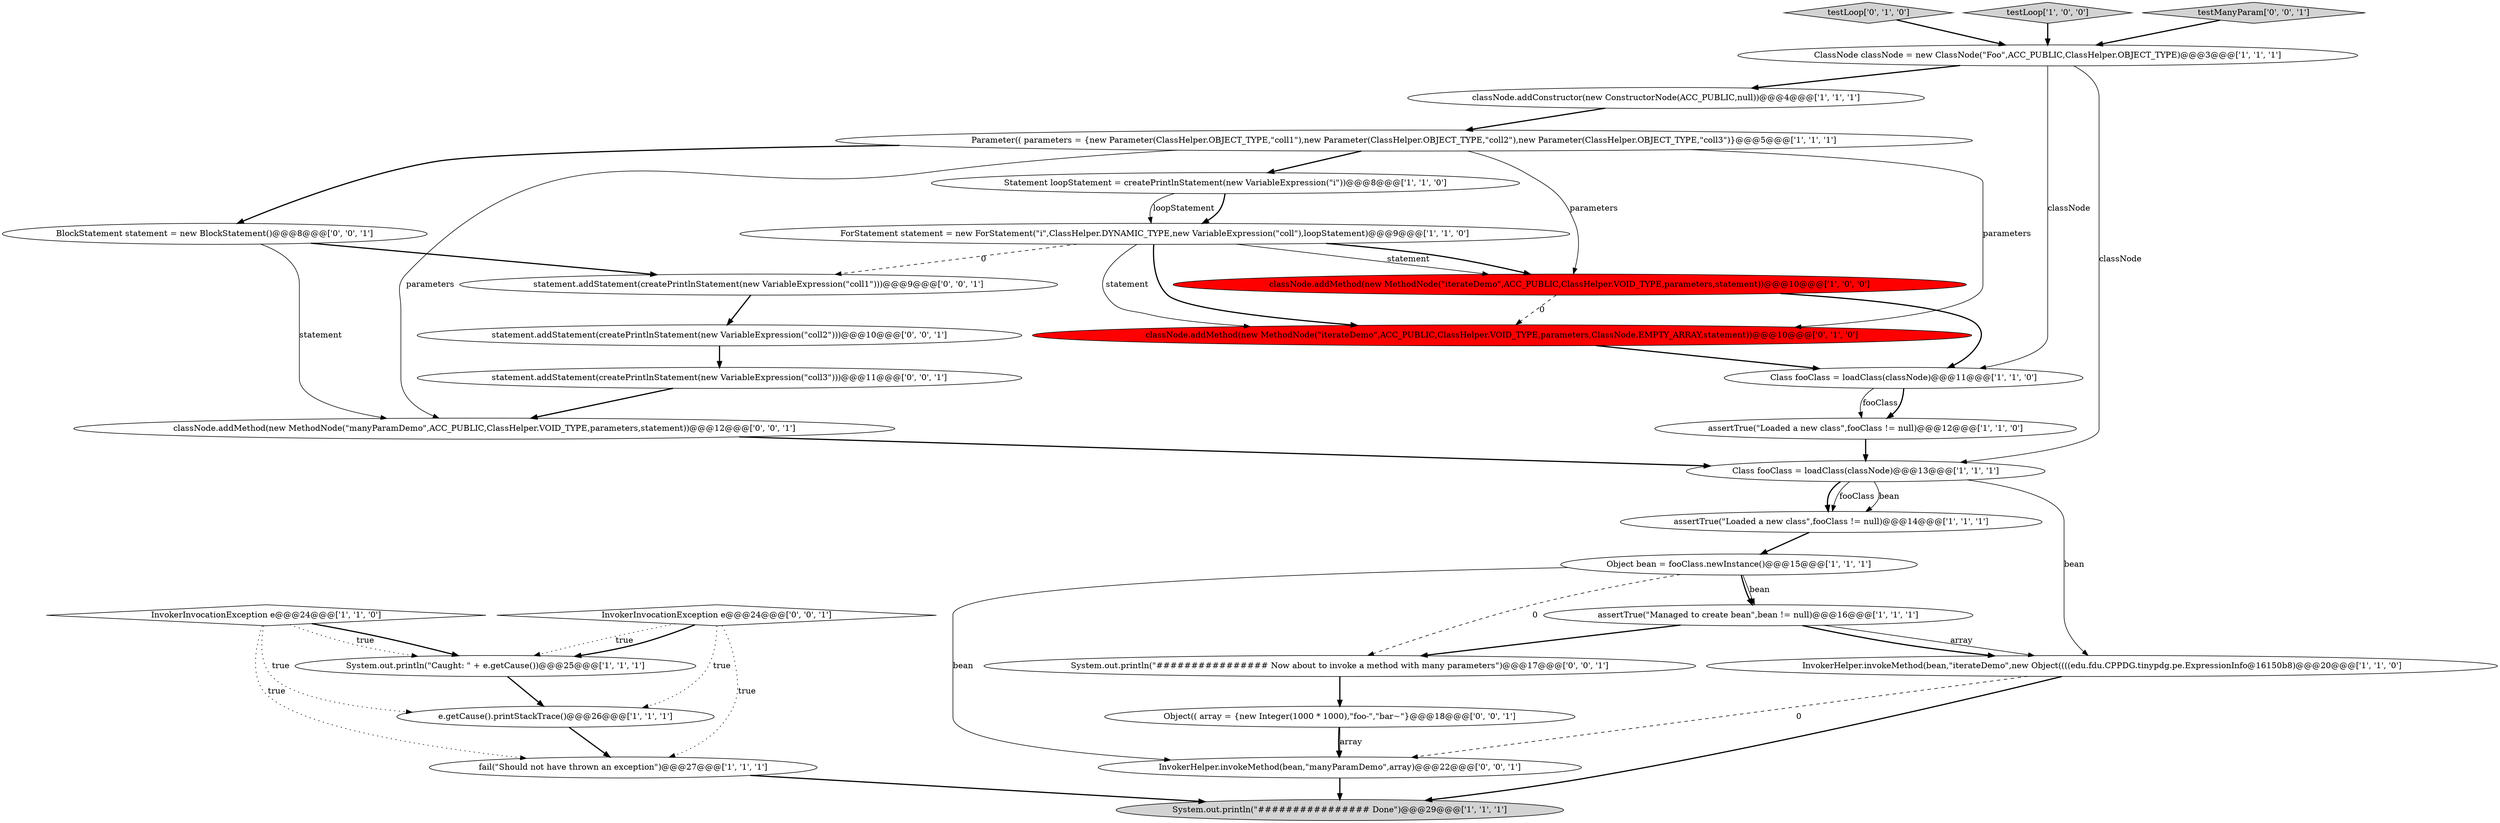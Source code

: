 digraph {
8 [style = filled, label = "assertTrue(\"Loaded a new class\",fooClass != null)@@@12@@@['1', '1', '0']", fillcolor = white, shape = ellipse image = "AAA0AAABBB1BBB"];
20 [style = filled, label = "testLoop['0', '1', '0']", fillcolor = lightgray, shape = diamond image = "AAA0AAABBB2BBB"];
2 [style = filled, label = "classNode.addConstructor(new ConstructorNode(ACC_PUBLIC,null))@@@4@@@['1', '1', '1']", fillcolor = white, shape = ellipse image = "AAA0AAABBB1BBB"];
12 [style = filled, label = "Class fooClass = loadClass(classNode)@@@13@@@['1', '1', '1']", fillcolor = white, shape = ellipse image = "AAA0AAABBB1BBB"];
4 [style = filled, label = "System.out.println(\"Caught: \" + e.getCause())@@@25@@@['1', '1', '1']", fillcolor = white, shape = ellipse image = "AAA0AAABBB1BBB"];
7 [style = filled, label = "classNode.addMethod(new MethodNode(\"iterateDemo\",ACC_PUBLIC,ClassHelper.VOID_TYPE,parameters,statement))@@@10@@@['1', '0', '0']", fillcolor = red, shape = ellipse image = "AAA1AAABBB1BBB"];
11 [style = filled, label = "InvokerHelper.invokeMethod(bean,\"iterateDemo\",new Object((((edu.fdu.CPPDG.tinypdg.pe.ExpressionInfo@16150b8)@@@20@@@['1', '1', '0']", fillcolor = white, shape = ellipse image = "AAA0AAABBB1BBB"];
28 [style = filled, label = "statement.addStatement(createPrintlnStatement(new VariableExpression(\"coll3\")))@@@11@@@['0', '0', '1']", fillcolor = white, shape = ellipse image = "AAA0AAABBB3BBB"];
22 [style = filled, label = "InvokerHelper.invokeMethod(bean,\"manyParamDemo\",array)@@@22@@@['0', '0', '1']", fillcolor = white, shape = ellipse image = "AAA0AAABBB3BBB"];
15 [style = filled, label = "Class fooClass = loadClass(classNode)@@@11@@@['1', '1', '0']", fillcolor = white, shape = ellipse image = "AAA0AAABBB1BBB"];
13 [style = filled, label = "System.out.println(\"################ Done\")@@@29@@@['1', '1', '1']", fillcolor = lightgray, shape = ellipse image = "AAA0AAABBB1BBB"];
0 [style = filled, label = "assertTrue(\"Loaded a new class\",fooClass != null)@@@14@@@['1', '1', '1']", fillcolor = white, shape = ellipse image = "AAA0AAABBB1BBB"];
23 [style = filled, label = "classNode.addMethod(new MethodNode(\"manyParamDemo\",ACC_PUBLIC,ClassHelper.VOID_TYPE,parameters,statement))@@@12@@@['0', '0', '1']", fillcolor = white, shape = ellipse image = "AAA0AAABBB3BBB"];
30 [style = filled, label = "Object(( array = {new Integer(1000 * 1000),\"foo-\",\"bar~\"}@@@18@@@['0', '0', '1']", fillcolor = white, shape = ellipse image = "AAA0AAABBB3BBB"];
26 [style = filled, label = "statement.addStatement(createPrintlnStatement(new VariableExpression(\"coll2\")))@@@10@@@['0', '0', '1']", fillcolor = white, shape = ellipse image = "AAA0AAABBB3BBB"];
18 [style = filled, label = "assertTrue(\"Managed to create bean\",bean != null)@@@16@@@['1', '1', '1']", fillcolor = white, shape = ellipse image = "AAA0AAABBB1BBB"];
3 [style = filled, label = "ForStatement statement = new ForStatement(\"i\",ClassHelper.DYNAMIC_TYPE,new VariableExpression(\"coll\"),loopStatement)@@@9@@@['1', '1', '0']", fillcolor = white, shape = ellipse image = "AAA0AAABBB1BBB"];
25 [style = filled, label = "InvokerInvocationException e@@@24@@@['0', '0', '1']", fillcolor = white, shape = diamond image = "AAA0AAABBB3BBB"];
6 [style = filled, label = "testLoop['1', '0', '0']", fillcolor = lightgray, shape = diamond image = "AAA0AAABBB1BBB"];
24 [style = filled, label = "statement.addStatement(createPrintlnStatement(new VariableExpression(\"coll1\")))@@@9@@@['0', '0', '1']", fillcolor = white, shape = ellipse image = "AAA0AAABBB3BBB"];
1 [style = filled, label = "InvokerInvocationException e@@@24@@@['1', '1', '0']", fillcolor = white, shape = diamond image = "AAA0AAABBB1BBB"];
19 [style = filled, label = "classNode.addMethod(new MethodNode(\"iterateDemo\",ACC_PUBLIC,ClassHelper.VOID_TYPE,parameters,ClassNode.EMPTY_ARRAY,statement))@@@10@@@['0', '1', '0']", fillcolor = red, shape = ellipse image = "AAA1AAABBB2BBB"];
21 [style = filled, label = "BlockStatement statement = new BlockStatement()@@@8@@@['0', '0', '1']", fillcolor = white, shape = ellipse image = "AAA0AAABBB3BBB"];
9 [style = filled, label = "Parameter(( parameters = {new Parameter(ClassHelper.OBJECT_TYPE,\"coll1\"),new Parameter(ClassHelper.OBJECT_TYPE,\"coll2\"),new Parameter(ClassHelper.OBJECT_TYPE,\"coll3\")}@@@5@@@['1', '1', '1']", fillcolor = white, shape = ellipse image = "AAA0AAABBB1BBB"];
14 [style = filled, label = "Statement loopStatement = createPrintlnStatement(new VariableExpression(\"i\"))@@@8@@@['1', '1', '0']", fillcolor = white, shape = ellipse image = "AAA0AAABBB1BBB"];
5 [style = filled, label = "ClassNode classNode = new ClassNode(\"Foo\",ACC_PUBLIC,ClassHelper.OBJECT_TYPE)@@@3@@@['1', '1', '1']", fillcolor = white, shape = ellipse image = "AAA0AAABBB1BBB"];
10 [style = filled, label = "Object bean = fooClass.newInstance()@@@15@@@['1', '1', '1']", fillcolor = white, shape = ellipse image = "AAA0AAABBB1BBB"];
27 [style = filled, label = "System.out.println(\"################ Now about to invoke a method with many parameters\")@@@17@@@['0', '0', '1']", fillcolor = white, shape = ellipse image = "AAA0AAABBB3BBB"];
29 [style = filled, label = "testManyParam['0', '0', '1']", fillcolor = lightgray, shape = diamond image = "AAA0AAABBB3BBB"];
17 [style = filled, label = "fail(\"Should not have thrown an exception\")@@@27@@@['1', '1', '1']", fillcolor = white, shape = ellipse image = "AAA0AAABBB1BBB"];
16 [style = filled, label = "e.getCause().printStackTrace()@@@26@@@['1', '1', '1']", fillcolor = white, shape = ellipse image = "AAA0AAABBB1BBB"];
10->18 [style = solid, label="bean"];
14->3 [style = bold, label=""];
10->18 [style = bold, label=""];
1->4 [style = bold, label=""];
18->11 [style = solid, label="array"];
30->22 [style = bold, label=""];
29->5 [style = bold, label=""];
25->16 [style = dotted, label="true"];
3->7 [style = solid, label="statement"];
1->17 [style = dotted, label="true"];
21->23 [style = solid, label="statement"];
27->30 [style = bold, label=""];
25->4 [style = dotted, label="true"];
18->11 [style = bold, label=""];
15->8 [style = solid, label="fooClass"];
9->23 [style = solid, label="parameters"];
3->24 [style = dashed, label="0"];
11->22 [style = dashed, label="0"];
12->0 [style = solid, label="bean"];
25->4 [style = bold, label=""];
3->19 [style = solid, label="statement"];
21->24 [style = bold, label=""];
1->4 [style = dotted, label="true"];
2->9 [style = bold, label=""];
16->17 [style = bold, label=""];
9->19 [style = solid, label="parameters"];
10->27 [style = dashed, label="0"];
12->0 [style = bold, label=""];
5->15 [style = solid, label="classNode"];
5->12 [style = solid, label="classNode"];
20->5 [style = bold, label=""];
12->0 [style = solid, label="fooClass"];
30->22 [style = solid, label="array"];
24->26 [style = bold, label=""];
6->5 [style = bold, label=""];
5->2 [style = bold, label=""];
0->10 [style = bold, label=""];
14->3 [style = solid, label="loopStatement"];
3->19 [style = bold, label=""];
3->7 [style = bold, label=""];
18->27 [style = bold, label=""];
25->17 [style = dotted, label="true"];
28->23 [style = bold, label=""];
9->7 [style = solid, label="parameters"];
7->19 [style = dashed, label="0"];
11->13 [style = bold, label=""];
9->21 [style = bold, label=""];
9->14 [style = bold, label=""];
12->11 [style = solid, label="bean"];
7->15 [style = bold, label=""];
23->12 [style = bold, label=""];
17->13 [style = bold, label=""];
1->16 [style = dotted, label="true"];
26->28 [style = bold, label=""];
19->15 [style = bold, label=""];
15->8 [style = bold, label=""];
8->12 [style = bold, label=""];
22->13 [style = bold, label=""];
4->16 [style = bold, label=""];
10->22 [style = solid, label="bean"];
}
